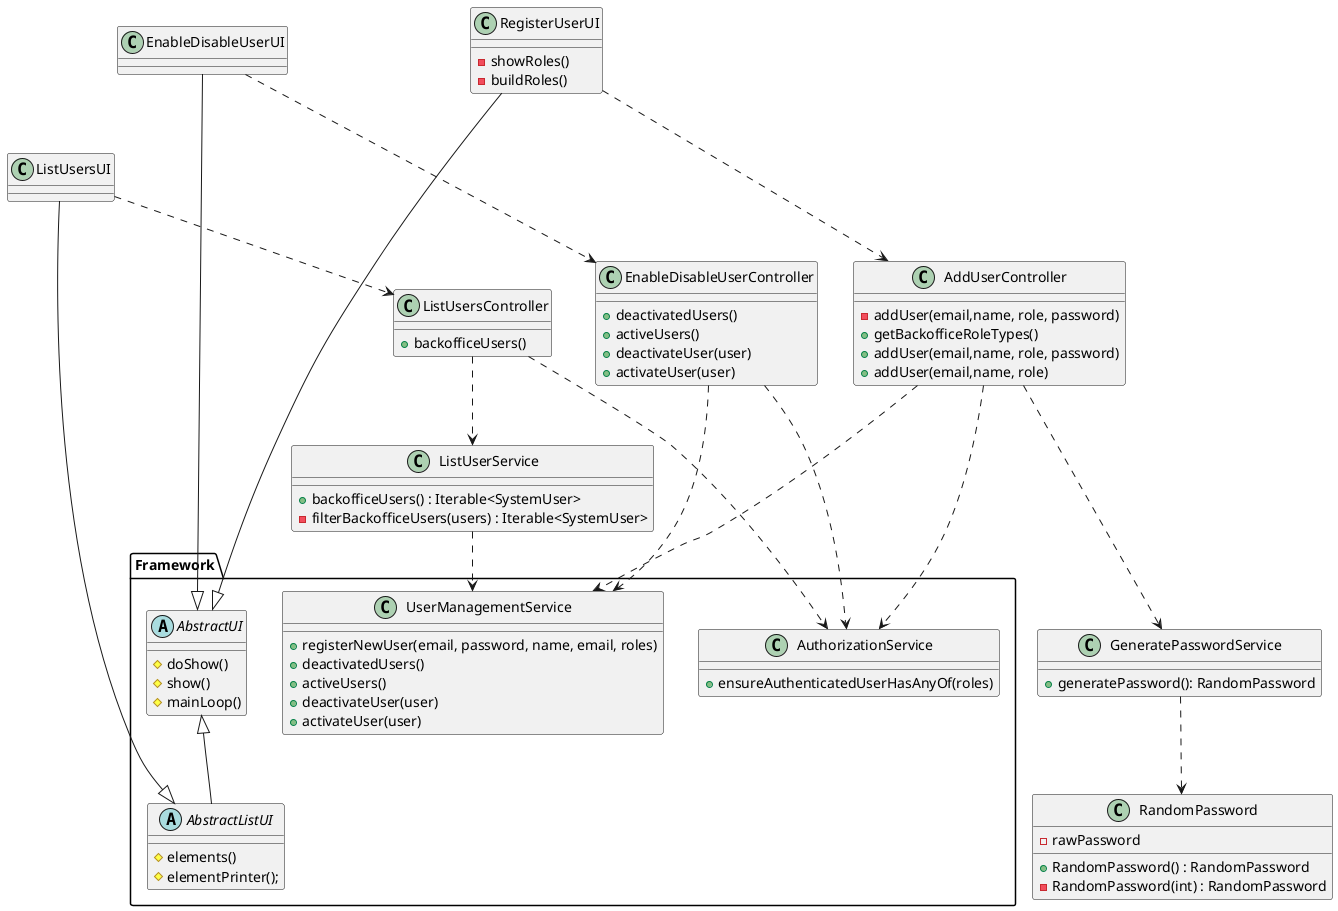 @startuml


' Services
package Framework {
abstract class AbstractUI {
    # doShow()
    # show()
    # mainLoop()
}
abstract class AbstractListUI{
    # elements()
    # elementPrinter();
}

class AuthorizationService {
    + ensureAuthenticatedUserHasAnyOf(roles)
}

class UserManagementService {
    + registerNewUser(email, password, name, email, roles)
    + deactivatedUsers()
    + activeUsers()
    + deactivateUser(user)
    + activateUser(user)
}

}


class RegisterUserUI {
- showRoles()
- buildRoles()
}
class ListUsersUI {

}
class EnableDisableUserUI {

}


class AddUserController{
- addUser(email,name, role, password)
+ getBackofficeRoleTypes()
+ addUser(email,name, role, password)
+ addUser(email,name, role)
}
class ListUsersController  {
+ backofficeUsers()
}

class EnableDisableUserController  {
+ deactivatedUsers()
+ activeUsers()
+ deactivateUser(user)
+ activateUser(user)
}

class GeneratePasswordService {
+ generatePassword(): RandomPassword
}

class ListUserService{
+ backofficeUsers() : Iterable<SystemUser>
- filterBackofficeUsers(users) : Iterable<SystemUser>
}

class RandomPassword{
- rawPassword
+ RandomPassword() : RandomPassword
- RandomPassword(int) : RandomPassword
}

AbstractUI <|--- RegisterUserUI
AbstractUI <|-- AbstractListUI
AbstractListUI <|-- ListUsersUI
AbstractUI <|- EnableDisableUserUI


RegisterUserUI .--> AddUserController
AddUserController .--> AuthorizationService
AddUserController .--> UserManagementService
AddUserController .--> GeneratePasswordService
GeneratePasswordService .-> RandomPassword

ListUsersUI .-> ListUsersController
ListUsersController .--> AuthorizationService
ListUserService .-> UserManagementService
ListUsersController .-> ListUserService

EnableDisableUserUI .--> EnableDisableUserController
EnableDisableUserController .--> AuthorizationService
EnableDisableUserController .--> UserManagementService










@enduml